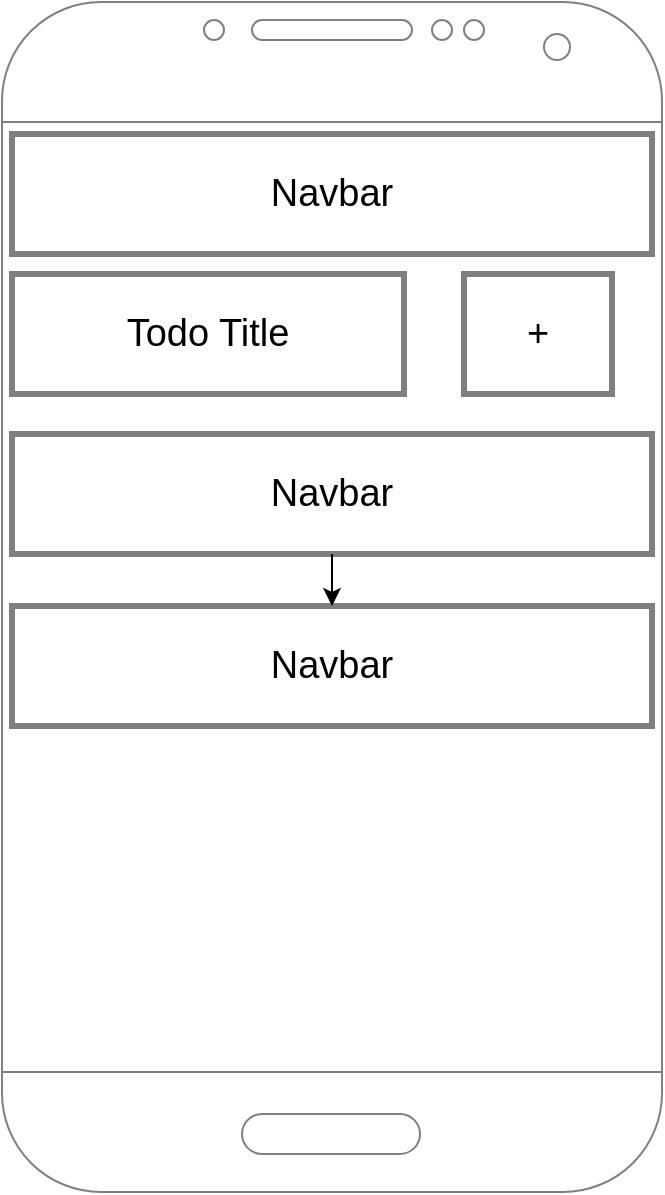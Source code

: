 <mxfile version="20.2.5" type="device"><diagram id="gii2sSafnixMY0sA0Ogn" name="Страница 1"><mxGraphModel dx="1422" dy="846" grid="1" gridSize="10" guides="1" tooltips="1" connect="1" arrows="1" fold="1" page="1" pageScale="1" pageWidth="827" pageHeight="1169" math="0" shadow="0"><root><mxCell id="0"/><mxCell id="1" parent="0"/><mxCell id="bt4ssr4p99TevoNXuA-O-1" value="" style="shape=process;whiteSpace=wrap;html=1;backgroundOutline=1;rotation=-90;rounded=1;strokeColor=#808080;" parent="1" vertex="1"><mxGeometry x="116.5" y="206.5" width="595" height="330" as="geometry"/></mxCell><mxCell id="bt4ssr4p99TevoNXuA-O-4" value="" style="rounded=1;whiteSpace=wrap;html=1;strokeColor=#808080;glass=0;shadow=0;sketch=0;perimeterSpacing=0;arcSize=50;" parent="1" vertex="1"><mxGeometry x="369" y="630" width="89" height="20" as="geometry"/></mxCell><mxCell id="bt4ssr4p99TevoNXuA-O-5" value="" style="ellipse;whiteSpace=wrap;html=1;aspect=fixed;rounded=1;shadow=0;glass=0;sketch=0;strokeColor=#808080;" parent="1" vertex="1"><mxGeometry x="520" y="90" width="13" height="13" as="geometry"/></mxCell><mxCell id="bt4ssr4p99TevoNXuA-O-6" value="" style="ellipse;whiteSpace=wrap;html=1;aspect=fixed;rounded=1;shadow=0;glass=0;sketch=0;strokeColor=#808080;" parent="1" vertex="1"><mxGeometry x="350" y="83" width="10" height="10" as="geometry"/></mxCell><mxCell id="bt4ssr4p99TevoNXuA-O-7" value="" style="ellipse;whiteSpace=wrap;html=1;aspect=fixed;rounded=1;shadow=0;glass=0;sketch=0;strokeColor=#808080;" parent="1" vertex="1"><mxGeometry x="464" y="83" width="10" height="10" as="geometry"/></mxCell><mxCell id="bt4ssr4p99TevoNXuA-O-8" value="" style="ellipse;whiteSpace=wrap;html=1;aspect=fixed;rounded=1;shadow=0;glass=0;sketch=0;strokeColor=#808080;" parent="1" vertex="1"><mxGeometry x="480" y="83" width="10" height="10" as="geometry"/></mxCell><mxCell id="bt4ssr4p99TevoNXuA-O-13" value="" style="rounded=1;whiteSpace=wrap;html=1;shadow=0;glass=0;sketch=0;strokeColor=#808080;arcSize=50;" parent="1" vertex="1"><mxGeometry x="374" y="83" width="80" height="10" as="geometry"/></mxCell><mxCell id="bt4ssr4p99TevoNXuA-O-14" value="Navbar" style="rounded=0;whiteSpace=wrap;html=1;shadow=0;glass=0;sketch=0;strokeColor=#808080;strokeWidth=3;fontSize=19;" parent="1" vertex="1"><mxGeometry x="254" y="140" width="320" height="60" as="geometry"/></mxCell><mxCell id="SIbYEUFXyNQYlkQ9uPHL-1" value="Todo Title" style="rounded=0;whiteSpace=wrap;html=1;shadow=0;glass=0;sketch=0;strokeColor=#808080;strokeWidth=3;fontSize=19;" vertex="1" parent="1"><mxGeometry x="254" y="210" width="196" height="60" as="geometry"/></mxCell><mxCell id="SIbYEUFXyNQYlkQ9uPHL-2" value="Navbar" style="rounded=0;whiteSpace=wrap;html=1;shadow=0;glass=0;sketch=0;strokeColor=#808080;strokeWidth=3;fontSize=19;" vertex="1" parent="1"><mxGeometry x="254" y="376" width="320" height="60" as="geometry"/></mxCell><mxCell id="SIbYEUFXyNQYlkQ9uPHL-3" value="+" style="rounded=0;whiteSpace=wrap;html=1;shadow=0;glass=0;sketch=0;strokeColor=#808080;strokeWidth=3;fontSize=19;" vertex="1" parent="1"><mxGeometry x="480" y="210" width="74" height="60" as="geometry"/></mxCell><mxCell id="SIbYEUFXyNQYlkQ9uPHL-4" value="Navbar" style="rounded=0;whiteSpace=wrap;html=1;shadow=0;glass=0;sketch=0;strokeColor=#808080;strokeWidth=3;fontSize=19;" vertex="1" parent="1"><mxGeometry x="254" y="290" width="320" height="60" as="geometry"/></mxCell><mxCell id="SIbYEUFXyNQYlkQ9uPHL-7" value="" style="endArrow=classic;html=1;rounded=0;exitX=0.5;exitY=1;exitDx=0;exitDy=0;entryX=0.5;entryY=0;entryDx=0;entryDy=0;" edge="1" parent="1" source="SIbYEUFXyNQYlkQ9uPHL-4" target="SIbYEUFXyNQYlkQ9uPHL-2"><mxGeometry width="50" height="50" relative="1" as="geometry"><mxPoint x="610" y="460" as="sourcePoint"/><mxPoint x="660" y="410" as="targetPoint"/></mxGeometry></mxCell></root></mxGraphModel></diagram></mxfile>